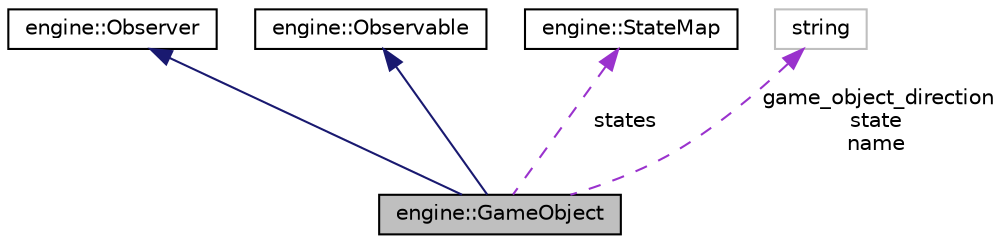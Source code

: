 digraph "engine::GameObject"
{
  edge [fontname="Helvetica",fontsize="10",labelfontname="Helvetica",labelfontsize="10"];
  node [fontname="Helvetica",fontsize="10",shape=record];
  Node1 [label="engine::GameObject",height=0.2,width=0.4,color="black", fillcolor="grey75", style="filled", fontcolor="black"];
  Node2 -> Node1 [dir="back",color="midnightblue",fontsize="10",style="solid",fontname="Helvetica"];
  Node2 [label="engine::Observer",height=0.2,width=0.4,color="black", fillcolor="white", style="filled",URL="$classengine_1_1_observer.html"];
  Node3 -> Node1 [dir="back",color="midnightblue",fontsize="10",style="solid",fontname="Helvetica"];
  Node3 [label="engine::Observable",height=0.2,width=0.4,color="black", fillcolor="white", style="filled",URL="$classengine_1_1_observable.html"];
  Node4 -> Node1 [dir="back",color="darkorchid3",fontsize="10",style="dashed",label=" states" ,fontname="Helvetica"];
  Node4 [label="engine::StateMap",height=0.2,width=0.4,color="black", fillcolor="white", style="filled",URL="$classengine_1_1_state_map.html"];
  Node5 -> Node1 [dir="back",color="darkorchid3",fontsize="10",style="dashed",label=" game_object_direction\nstate\nname" ,fontname="Helvetica"];
  Node5 [label="string",height=0.2,width=0.4,color="grey75", fillcolor="white", style="filled"];
}
